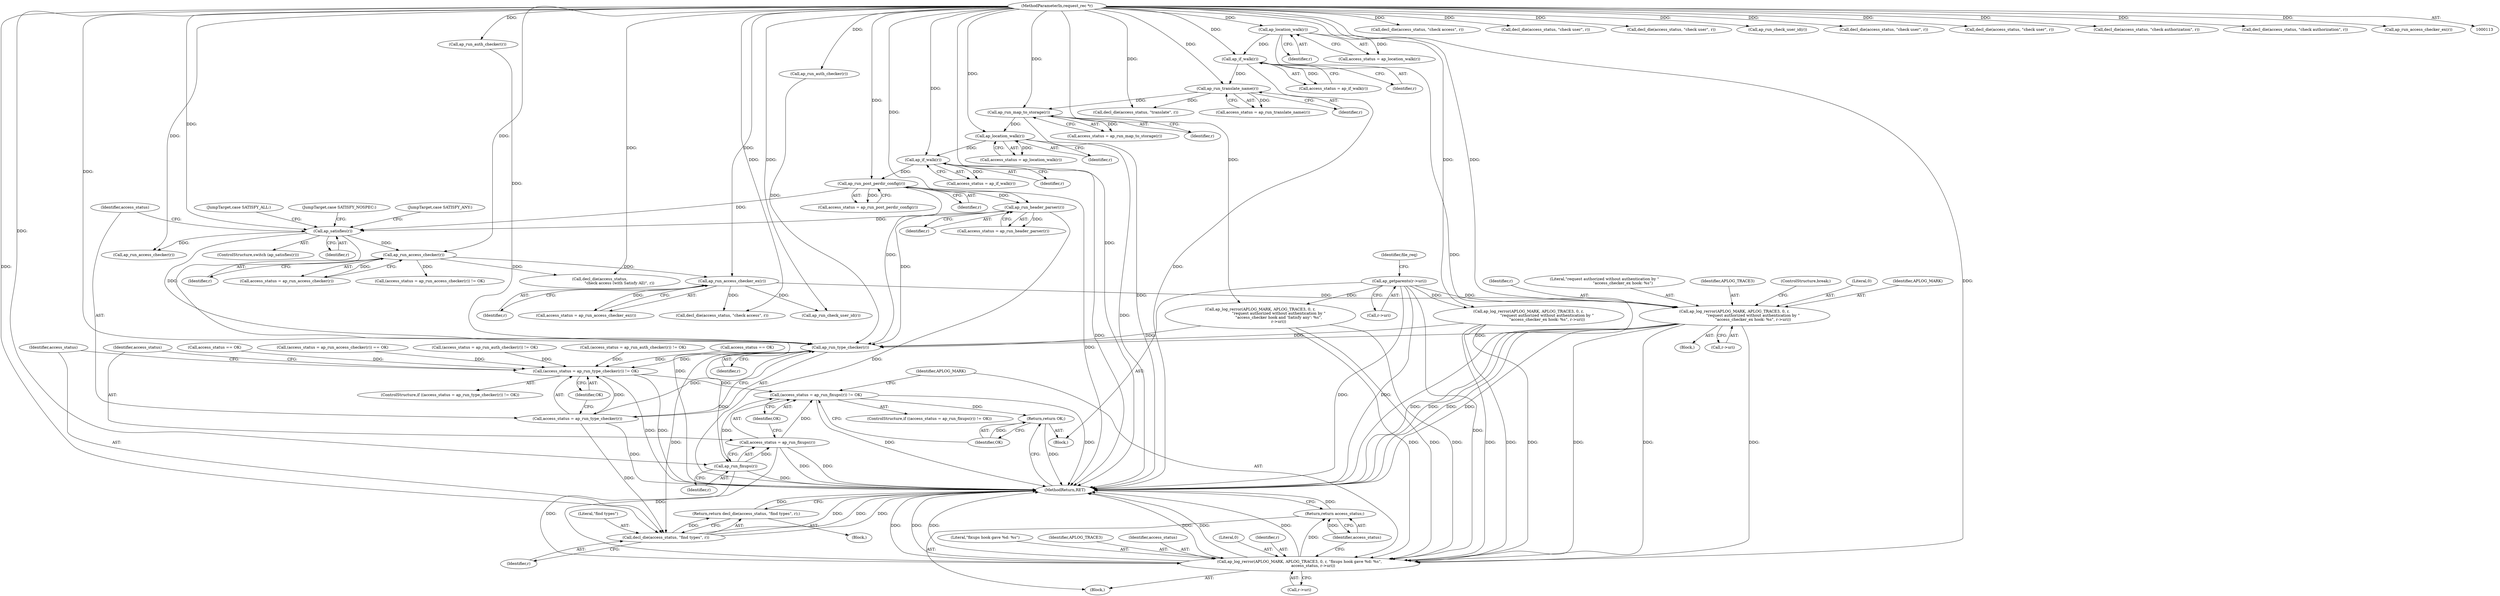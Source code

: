 digraph "1_httpd_cd2b7a26c776b0754fb98426a67804fd48118708@del" {
"1000426" [label="(Call,ap_log_rerror(APLOG_MARK, APLOG_TRACE3, 0, r,\n                              \"request authorized without authentication by \"\n                              \"access_checker_ex hook: %s\", r->uri))"];
"1000419" [label="(Call,ap_run_access_checker_ex(r))"];
"1000408" [label="(Call,ap_run_access_checker(r))"];
"1000399" [label="(Call,ap_satisfies(r))"];
"1000309" [label="(Call,ap_run_post_perdir_config(r))"];
"1000276" [label="(Call,ap_if_walk(r))"];
"1000268" [label="(Call,ap_location_walk(r))"];
"1000260" [label="(Call,ap_run_map_to_storage(r))"];
"1000240" [label="(Call,ap_run_translate_name(r))"];
"1000207" [label="(Call,ap_if_walk(r))"];
"1000199" [label="(Call,ap_location_walk(r))"];
"1000114" [label="(MethodParameterIn,request_rec *r)"];
"1000324" [label="(Call,ap_run_header_parser(r))"];
"1000188" [label="(Call,ap_getparents(r->uri))"];
"1000586" [label="(Call,ap_run_type_checker(r))"];
"1000583" [label="(Call,(access_status = ap_run_type_checker(r)) != OK)"];
"1000596" [label="(Call,(access_status = ap_run_fixups(r)) != OK)"];
"1000615" [label="(Return,return OK;)"];
"1000584" [label="(Call,access_status = ap_run_type_checker(r))"];
"1000591" [label="(Call,decl_die(access_status, \"find types\", r))"];
"1000590" [label="(Return,return decl_die(access_status, \"find types\", r);)"];
"1000599" [label="(Call,ap_run_fixups(r))"];
"1000597" [label="(Call,access_status = ap_run_fixups(r))"];
"1000603" [label="(Call,ap_log_rerror(APLOG_MARK, APLOG_TRACE3, 0, r, \"fixups hook gave %d: %s\",\n                      access_status, r->uri))"];
"1000613" [label="(Return,return access_status;)"];
"1000405" [label="(Call,(access_status = ap_run_access_checker(r)) != OK)"];
"1000534" [label="(Call,decl_die(access_status, \"check access\", r))"];
"1000428" [label="(Identifier,APLOG_TRACE3)"];
"1000597" [label="(Call,access_status = ap_run_fixups(r))"];
"1000276" [label="(Call,ap_if_walk(r))"];
"1000307" [label="(Call,access_status = ap_run_post_perdir_config(r))"];
"1000419" [label="(Call,ap_run_access_checker_ex(r))"];
"1000477" [label="(Call,(access_status = ap_run_auth_checker(r)) != OK)"];
"1000205" [label="(Call,access_status = ap_if_walk(r))"];
"1000564" [label="(Call,decl_die(access_status, \"check user\", r))"];
"1000572" [label="(Call,ap_run_auth_checker(r))"];
"1000592" [label="(Identifier,access_status)"];
"1000601" [label="(Identifier,OK)"];
"1000260" [label="(Call,ap_run_map_to_storage(r))"];
"1000240" [label="(Call,ap_run_translate_name(r))"];
"1000188" [label="(Call,ap_getparents(r->uri))"];
"1000613" [label="(Return,return access_status;)"];
"1000608" [label="(Literal,\"fixups hook gave %d: %s\")"];
"1000569" [label="(Call,(access_status = ap_run_auth_checker(r)) != OK)"];
"1000244" [label="(Call,decl_die(access_status, \"translate\", r))"];
"1000595" [label="(ControlStructure,if ((access_status = ap_run_fixups(r)) != OK))"];
"1000489" [label="(ControlStructure,break;)"];
"1000399" [label="(Call,ap_satisfies(r))"];
"1000588" [label="(Identifier,OK)"];
"1000549" [label="(Call,decl_die(access_status, \"check user\", r))"];
"1000614" [label="(Identifier,access_status)"];
"1000429" [label="(Literal,0)"];
"1000490" [label="(JumpTarget,case SATISFY_ANY:)"];
"1000599" [label="(Call,ap_run_fixups(r))"];
"1000514" [label="(Call,access_status == OK)"];
"1000544" [label="(Call,ap_run_check_user_id(r))"];
"1000603" [label="(Call,ap_log_rerror(APLOG_MARK, APLOG_TRACE3, 0, r, \"fixups hook gave %d: %s\",\n                      access_status, r->uri))"];
"1000208" [label="(Identifier,r)"];
"1000402" [label="(JumpTarget,case SATISFY_ALL:)"];
"1000425" [label="(Block,)"];
"1000266" [label="(Call,access_status = ap_location_walk(r))"];
"1000452" [label="(Call,ap_run_check_user_id(r))"];
"1000426" [label="(Call,ap_log_rerror(APLOG_MARK, APLOG_TRACE3, 0, r,\n                              \"request authorized without authentication by \"\n                              \"access_checker_ex hook: %s\", r->uri))"];
"1000408" [label="(Call,ap_run_access_checker(r))"];
"1000480" [label="(Call,ap_run_auth_checker(r))"];
"1000457" [label="(Call,decl_die(access_status, \"check user\", r))"];
"1000495" [label="(Call,ap_run_access_checker(r))"];
"1000403" [label="(JumpTarget,case SATISFY_NOSPEC:)"];
"1000598" [label="(Identifier,access_status)"];
"1000616" [label="(Identifier,OK)"];
"1000261" [label="(Identifier,r)"];
"1000472" [label="(Call,decl_die(access_status, \"check user\", r))"];
"1000615" [label="(Return,return OK;)"];
"1000485" [label="(Call,decl_die(access_status, \"check authorization\", r))"];
"1000269" [label="(Identifier,r)"];
"1000194" [label="(Identifier,file_req)"];
"1000583" [label="(Call,(access_status = ap_run_type_checker(r)) != OK)"];
"1000241" [label="(Identifier,r)"];
"1000197" [label="(Call,access_status = ap_location_walk(r))"];
"1000604" [label="(Identifier,APLOG_MARK)"];
"1000605" [label="(Identifier,APLOG_TRACE3)"];
"1000587" [label="(Identifier,r)"];
"1000409" [label="(Identifier,r)"];
"1000577" [label="(Call,decl_die(access_status, \"check authorization\", r))"];
"1000585" [label="(Identifier,access_status)"];
"1000238" [label="(Call,access_status = ap_run_translate_name(r))"];
"1000207" [label="(Call,ap_if_walk(r))"];
"1000586" [label="(Call,ap_run_type_checker(r))"];
"1000589" [label="(Block,)"];
"1000417" [label="(Call,access_status = ap_run_access_checker_ex(r))"];
"1000427" [label="(Identifier,APLOG_MARK)"];
"1000115" [label="(Block,)"];
"1000277" [label="(Identifier,r)"];
"1000268" [label="(Call,ap_location_walk(r))"];
"1000596" [label="(Call,(access_status = ap_run_fixups(r)) != OK)"];
"1000609" [label="(Identifier,access_status)"];
"1000584" [label="(Call,access_status = ap_run_type_checker(r))"];
"1000593" [label="(Literal,\"find types\")"];
"1000114" [label="(MethodParameterIn,request_rec *r)"];
"1000309" [label="(Call,ap_run_post_perdir_config(r))"];
"1000499" [label="(Call,ap_log_rerror(APLOG_MARK, APLOG_TRACE3, 0, r,\n                              \"request authorized without authentication by \"\n                              \"access_checker hook and 'Satisfy any': %s\",\n                              r->uri))"];
"1000258" [label="(Call,access_status = ap_run_map_to_storage(r))"];
"1000413" [label="(Call,decl_die(access_status,\n                                \"check access (with Satisfy All)\", r))"];
"1000594" [label="(Identifier,r)"];
"1000398" [label="(ControlStructure,switch (ap_satisfies(r)))"];
"1000310" [label="(Identifier,r)"];
"1000406" [label="(Call,access_status = ap_run_access_checker(r))"];
"1000430" [label="(Identifier,r)"];
"1000324" [label="(Call,ap_run_header_parser(r))"];
"1000617" [label="(MethodReturn,RET)"];
"1000582" [label="(ControlStructure,if ((access_status = ap_run_type_checker(r)) != OK))"];
"1000422" [label="(Call,access_status == OK)"];
"1000606" [label="(Literal,0)"];
"1000610" [label="(Call,r->uri)"];
"1000442" [label="(Call,decl_die(access_status, \"check access\", r))"];
"1000432" [label="(Call,r->uri)"];
"1000607" [label="(Identifier,r)"];
"1000325" [label="(Identifier,r)"];
"1000189" [label="(Call,r->uri)"];
"1000274" [label="(Call,access_status = ap_if_walk(r))"];
"1000199" [label="(Call,ap_location_walk(r))"];
"1000322" [label="(Call,access_status = ap_run_header_parser(r))"];
"1000200" [label="(Identifier,r)"];
"1000602" [label="(Block,)"];
"1000591" [label="(Call,decl_die(access_status, \"find types\", r))"];
"1000400" [label="(Identifier,r)"];
"1000511" [label="(Call,ap_run_access_checker_ex(r))"];
"1000492" [label="(Call,(access_status = ap_run_access_checker(r)) == OK)"];
"1000420" [label="(Identifier,r)"];
"1000431" [label="(Literal,\"request authorized without authentication by \"\n                              \"access_checker_ex hook: %s\")"];
"1000518" [label="(Call,ap_log_rerror(APLOG_MARK, APLOG_TRACE3, 0, r,\n                              \"request authorized without authentication by \"\n                              \"access_checker_ex hook: %s\", r->uri))"];
"1000590" [label="(Return,return decl_die(access_status, \"find types\", r);)"];
"1000600" [label="(Identifier,r)"];
"1000426" -> "1000425"  [label="AST: "];
"1000426" -> "1000432"  [label="CFG: "];
"1000427" -> "1000426"  [label="AST: "];
"1000428" -> "1000426"  [label="AST: "];
"1000429" -> "1000426"  [label="AST: "];
"1000430" -> "1000426"  [label="AST: "];
"1000431" -> "1000426"  [label="AST: "];
"1000432" -> "1000426"  [label="AST: "];
"1000489" -> "1000426"  [label="CFG: "];
"1000426" -> "1000617"  [label="DDG: "];
"1000426" -> "1000617"  [label="DDG: "];
"1000426" -> "1000617"  [label="DDG: "];
"1000426" -> "1000617"  [label="DDG: "];
"1000419" -> "1000426"  [label="DDG: "];
"1000114" -> "1000426"  [label="DDG: "];
"1000188" -> "1000426"  [label="DDG: "];
"1000426" -> "1000586"  [label="DDG: "];
"1000426" -> "1000603"  [label="DDG: "];
"1000426" -> "1000603"  [label="DDG: "];
"1000426" -> "1000603"  [label="DDG: "];
"1000419" -> "1000417"  [label="AST: "];
"1000419" -> "1000420"  [label="CFG: "];
"1000420" -> "1000419"  [label="AST: "];
"1000417" -> "1000419"  [label="CFG: "];
"1000419" -> "1000417"  [label="DDG: "];
"1000408" -> "1000419"  [label="DDG: "];
"1000114" -> "1000419"  [label="DDG: "];
"1000419" -> "1000442"  [label="DDG: "];
"1000419" -> "1000452"  [label="DDG: "];
"1000408" -> "1000406"  [label="AST: "];
"1000408" -> "1000409"  [label="CFG: "];
"1000409" -> "1000408"  [label="AST: "];
"1000406" -> "1000408"  [label="CFG: "];
"1000408" -> "1000405"  [label="DDG: "];
"1000408" -> "1000406"  [label="DDG: "];
"1000399" -> "1000408"  [label="DDG: "];
"1000114" -> "1000408"  [label="DDG: "];
"1000408" -> "1000413"  [label="DDG: "];
"1000399" -> "1000398"  [label="AST: "];
"1000399" -> "1000400"  [label="CFG: "];
"1000400" -> "1000399"  [label="AST: "];
"1000402" -> "1000399"  [label="CFG: "];
"1000403" -> "1000399"  [label="CFG: "];
"1000490" -> "1000399"  [label="CFG: "];
"1000585" -> "1000399"  [label="CFG: "];
"1000399" -> "1000617"  [label="DDG: "];
"1000309" -> "1000399"  [label="DDG: "];
"1000324" -> "1000399"  [label="DDG: "];
"1000114" -> "1000399"  [label="DDG: "];
"1000399" -> "1000495"  [label="DDG: "];
"1000399" -> "1000586"  [label="DDG: "];
"1000309" -> "1000307"  [label="AST: "];
"1000309" -> "1000310"  [label="CFG: "];
"1000310" -> "1000309"  [label="AST: "];
"1000307" -> "1000309"  [label="CFG: "];
"1000309" -> "1000617"  [label="DDG: "];
"1000309" -> "1000307"  [label="DDG: "];
"1000276" -> "1000309"  [label="DDG: "];
"1000114" -> "1000309"  [label="DDG: "];
"1000309" -> "1000324"  [label="DDG: "];
"1000309" -> "1000586"  [label="DDG: "];
"1000276" -> "1000274"  [label="AST: "];
"1000276" -> "1000277"  [label="CFG: "];
"1000277" -> "1000276"  [label="AST: "];
"1000274" -> "1000276"  [label="CFG: "];
"1000276" -> "1000617"  [label="DDG: "];
"1000276" -> "1000274"  [label="DDG: "];
"1000268" -> "1000276"  [label="DDG: "];
"1000114" -> "1000276"  [label="DDG: "];
"1000268" -> "1000266"  [label="AST: "];
"1000268" -> "1000269"  [label="CFG: "];
"1000269" -> "1000268"  [label="AST: "];
"1000266" -> "1000268"  [label="CFG: "];
"1000268" -> "1000617"  [label="DDG: "];
"1000268" -> "1000266"  [label="DDG: "];
"1000260" -> "1000268"  [label="DDG: "];
"1000114" -> "1000268"  [label="DDG: "];
"1000260" -> "1000258"  [label="AST: "];
"1000260" -> "1000261"  [label="CFG: "];
"1000261" -> "1000260"  [label="AST: "];
"1000258" -> "1000260"  [label="CFG: "];
"1000260" -> "1000617"  [label="DDG: "];
"1000260" -> "1000258"  [label="DDG: "];
"1000240" -> "1000260"  [label="DDG: "];
"1000114" -> "1000260"  [label="DDG: "];
"1000240" -> "1000238"  [label="AST: "];
"1000240" -> "1000241"  [label="CFG: "];
"1000241" -> "1000240"  [label="AST: "];
"1000238" -> "1000240"  [label="CFG: "];
"1000240" -> "1000238"  [label="DDG: "];
"1000207" -> "1000240"  [label="DDG: "];
"1000114" -> "1000240"  [label="DDG: "];
"1000240" -> "1000244"  [label="DDG: "];
"1000207" -> "1000205"  [label="AST: "];
"1000207" -> "1000208"  [label="CFG: "];
"1000208" -> "1000207"  [label="AST: "];
"1000205" -> "1000207"  [label="CFG: "];
"1000207" -> "1000617"  [label="DDG: "];
"1000207" -> "1000205"  [label="DDG: "];
"1000199" -> "1000207"  [label="DDG: "];
"1000114" -> "1000207"  [label="DDG: "];
"1000199" -> "1000197"  [label="AST: "];
"1000199" -> "1000200"  [label="CFG: "];
"1000200" -> "1000199"  [label="AST: "];
"1000197" -> "1000199"  [label="CFG: "];
"1000199" -> "1000617"  [label="DDG: "];
"1000199" -> "1000197"  [label="DDG: "];
"1000114" -> "1000199"  [label="DDG: "];
"1000114" -> "1000113"  [label="AST: "];
"1000114" -> "1000617"  [label="DDG: "];
"1000114" -> "1000244"  [label="DDG: "];
"1000114" -> "1000324"  [label="DDG: "];
"1000114" -> "1000413"  [label="DDG: "];
"1000114" -> "1000442"  [label="DDG: "];
"1000114" -> "1000452"  [label="DDG: "];
"1000114" -> "1000457"  [label="DDG: "];
"1000114" -> "1000472"  [label="DDG: "];
"1000114" -> "1000480"  [label="DDG: "];
"1000114" -> "1000485"  [label="DDG: "];
"1000114" -> "1000495"  [label="DDG: "];
"1000114" -> "1000499"  [label="DDG: "];
"1000114" -> "1000511"  [label="DDG: "];
"1000114" -> "1000518"  [label="DDG: "];
"1000114" -> "1000534"  [label="DDG: "];
"1000114" -> "1000544"  [label="DDG: "];
"1000114" -> "1000549"  [label="DDG: "];
"1000114" -> "1000564"  [label="DDG: "];
"1000114" -> "1000572"  [label="DDG: "];
"1000114" -> "1000577"  [label="DDG: "];
"1000114" -> "1000586"  [label="DDG: "];
"1000114" -> "1000591"  [label="DDG: "];
"1000114" -> "1000599"  [label="DDG: "];
"1000114" -> "1000603"  [label="DDG: "];
"1000324" -> "1000322"  [label="AST: "];
"1000324" -> "1000325"  [label="CFG: "];
"1000325" -> "1000324"  [label="AST: "];
"1000322" -> "1000324"  [label="CFG: "];
"1000324" -> "1000617"  [label="DDG: "];
"1000324" -> "1000322"  [label="DDG: "];
"1000324" -> "1000586"  [label="DDG: "];
"1000188" -> "1000115"  [label="AST: "];
"1000188" -> "1000189"  [label="CFG: "];
"1000189" -> "1000188"  [label="AST: "];
"1000194" -> "1000188"  [label="CFG: "];
"1000188" -> "1000617"  [label="DDG: "];
"1000188" -> "1000617"  [label="DDG: "];
"1000188" -> "1000499"  [label="DDG: "];
"1000188" -> "1000518"  [label="DDG: "];
"1000188" -> "1000603"  [label="DDG: "];
"1000586" -> "1000584"  [label="AST: "];
"1000586" -> "1000587"  [label="CFG: "];
"1000587" -> "1000586"  [label="AST: "];
"1000584" -> "1000586"  [label="CFG: "];
"1000586" -> "1000583"  [label="DDG: "];
"1000586" -> "1000584"  [label="DDG: "];
"1000518" -> "1000586"  [label="DDG: "];
"1000499" -> "1000586"  [label="DDG: "];
"1000480" -> "1000586"  [label="DDG: "];
"1000572" -> "1000586"  [label="DDG: "];
"1000586" -> "1000591"  [label="DDG: "];
"1000586" -> "1000599"  [label="DDG: "];
"1000583" -> "1000582"  [label="AST: "];
"1000583" -> "1000588"  [label="CFG: "];
"1000584" -> "1000583"  [label="AST: "];
"1000588" -> "1000583"  [label="AST: "];
"1000592" -> "1000583"  [label="CFG: "];
"1000598" -> "1000583"  [label="CFG: "];
"1000583" -> "1000617"  [label="DDG: "];
"1000583" -> "1000617"  [label="DDG: "];
"1000584" -> "1000583"  [label="DDG: "];
"1000492" -> "1000583"  [label="DDG: "];
"1000514" -> "1000583"  [label="DDG: "];
"1000569" -> "1000583"  [label="DDG: "];
"1000422" -> "1000583"  [label="DDG: "];
"1000477" -> "1000583"  [label="DDG: "];
"1000583" -> "1000596"  [label="DDG: "];
"1000596" -> "1000595"  [label="AST: "];
"1000596" -> "1000601"  [label="CFG: "];
"1000597" -> "1000596"  [label="AST: "];
"1000601" -> "1000596"  [label="AST: "];
"1000604" -> "1000596"  [label="CFG: "];
"1000616" -> "1000596"  [label="CFG: "];
"1000596" -> "1000617"  [label="DDG: "];
"1000596" -> "1000617"  [label="DDG: "];
"1000597" -> "1000596"  [label="DDG: "];
"1000599" -> "1000596"  [label="DDG: "];
"1000596" -> "1000615"  [label="DDG: "];
"1000615" -> "1000115"  [label="AST: "];
"1000615" -> "1000616"  [label="CFG: "];
"1000616" -> "1000615"  [label="AST: "];
"1000617" -> "1000615"  [label="CFG: "];
"1000615" -> "1000617"  [label="DDG: "];
"1000616" -> "1000615"  [label="DDG: "];
"1000585" -> "1000584"  [label="AST: "];
"1000588" -> "1000584"  [label="CFG: "];
"1000584" -> "1000617"  [label="DDG: "];
"1000584" -> "1000591"  [label="DDG: "];
"1000591" -> "1000590"  [label="AST: "];
"1000591" -> "1000594"  [label="CFG: "];
"1000592" -> "1000591"  [label="AST: "];
"1000593" -> "1000591"  [label="AST: "];
"1000594" -> "1000591"  [label="AST: "];
"1000590" -> "1000591"  [label="CFG: "];
"1000591" -> "1000617"  [label="DDG: "];
"1000591" -> "1000617"  [label="DDG: "];
"1000591" -> "1000617"  [label="DDG: "];
"1000591" -> "1000590"  [label="DDG: "];
"1000590" -> "1000589"  [label="AST: "];
"1000617" -> "1000590"  [label="CFG: "];
"1000590" -> "1000617"  [label="DDG: "];
"1000599" -> "1000597"  [label="AST: "];
"1000599" -> "1000600"  [label="CFG: "];
"1000600" -> "1000599"  [label="AST: "];
"1000597" -> "1000599"  [label="CFG: "];
"1000599" -> "1000617"  [label="DDG: "];
"1000599" -> "1000597"  [label="DDG: "];
"1000599" -> "1000603"  [label="DDG: "];
"1000598" -> "1000597"  [label="AST: "];
"1000601" -> "1000597"  [label="CFG: "];
"1000597" -> "1000617"  [label="DDG: "];
"1000597" -> "1000617"  [label="DDG: "];
"1000597" -> "1000603"  [label="DDG: "];
"1000603" -> "1000602"  [label="AST: "];
"1000603" -> "1000610"  [label="CFG: "];
"1000604" -> "1000603"  [label="AST: "];
"1000605" -> "1000603"  [label="AST: "];
"1000606" -> "1000603"  [label="AST: "];
"1000607" -> "1000603"  [label="AST: "];
"1000608" -> "1000603"  [label="AST: "];
"1000609" -> "1000603"  [label="AST: "];
"1000610" -> "1000603"  [label="AST: "];
"1000614" -> "1000603"  [label="CFG: "];
"1000603" -> "1000617"  [label="DDG: "];
"1000603" -> "1000617"  [label="DDG: "];
"1000603" -> "1000617"  [label="DDG: "];
"1000603" -> "1000617"  [label="DDG: "];
"1000603" -> "1000617"  [label="DDG: "];
"1000603" -> "1000617"  [label="DDG: "];
"1000518" -> "1000603"  [label="DDG: "];
"1000518" -> "1000603"  [label="DDG: "];
"1000518" -> "1000603"  [label="DDG: "];
"1000499" -> "1000603"  [label="DDG: "];
"1000499" -> "1000603"  [label="DDG: "];
"1000499" -> "1000603"  [label="DDG: "];
"1000603" -> "1000613"  [label="DDG: "];
"1000613" -> "1000602"  [label="AST: "];
"1000613" -> "1000614"  [label="CFG: "];
"1000614" -> "1000613"  [label="AST: "];
"1000617" -> "1000613"  [label="CFG: "];
"1000613" -> "1000617"  [label="DDG: "];
"1000614" -> "1000613"  [label="DDG: "];
}
